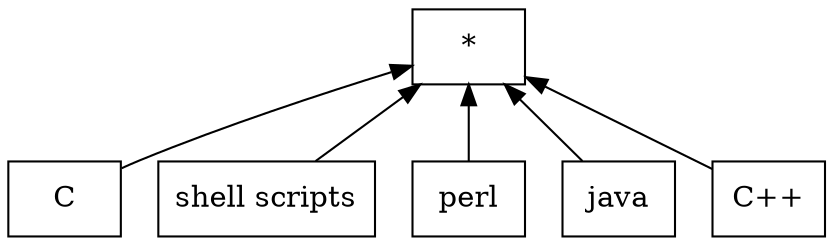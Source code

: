 digraph G { 
 rankdir=BT;
 subgraph ba { 
1 [shape=record,label="{C}"];
2 [shape=record,label="{shell scripts}"];
3 [shape=record,label="{perl}"];
4 [shape=record,label="{java}"];
5 [shape=record,label="{C++}"];
6 [shape=record,label="{*}"];
1 -> 6
2 -> 6
3 -> 6
4 -> 6
5 -> 6
}}